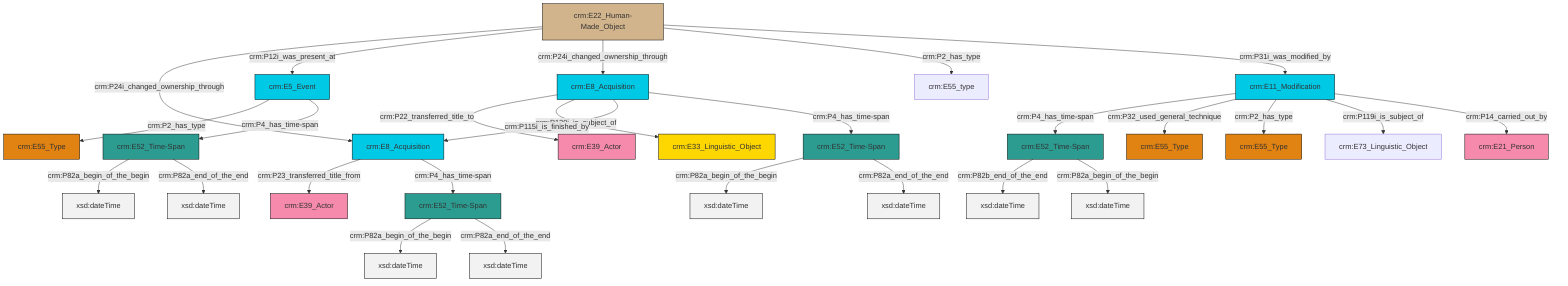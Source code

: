 graph TD
classDef Literal fill:#f2f2f2,stroke:#000000;
classDef CRM_Entity fill:#FFFFFF,stroke:#000000;
classDef Temporal_Entity fill:#00C9E6, stroke:#000000;
classDef Type fill:#E18312, stroke:#000000;
classDef Time-Span fill:#2C9C91, stroke:#000000;
classDef Appellation fill:#FFEB7F, stroke:#000000;
classDef Place fill:#008836, stroke:#000000;
classDef Persistent_Item fill:#B266B2, stroke:#000000;
classDef Conceptual_Object fill:#FFD700, stroke:#000000;
classDef Physical_Thing fill:#D2B48C, stroke:#000000;
classDef Actor fill:#f58aad, stroke:#000000;
classDef PC_Classes fill:#4ce600, stroke:#000000;
classDef Multi fill:#cccccc,stroke:#000000;

0["crm:E5_Event"]:::Temporal_Entity -->|crm:P2_has_type| 1["crm:E55_Type"]:::Type
2["crm:E52_Time-Span"]:::Time-Span -->|crm:P82a_begin_of_the_begin| 3[xsd:dateTime]:::Literal
2["crm:E52_Time-Span"]:::Time-Span -->|crm:P82a_end_of_the_end| 4[xsd:dateTime]:::Literal
6["crm:E8_Acquisition"]:::Temporal_Entity -->|crm:P22_transferred_title_to| 7["crm:E39_Actor"]:::Actor
8["crm:E52_Time-Span"]:::Time-Span -->|crm:P82b_end_of_the_end| 9[xsd:dateTime]:::Literal
10["crm:E22_Human-Made_Object"]:::Physical_Thing -->|crm:P24i_changed_ownership_through| 11["crm:E8_Acquisition"]:::Temporal_Entity
10["crm:E22_Human-Made_Object"]:::Physical_Thing -->|crm:P12i_was_present_at| 0["crm:E5_Event"]:::Temporal_Entity
12["crm:E52_Time-Span"]:::Time-Span -->|crm:P82a_begin_of_the_begin| 13[xsd:dateTime]:::Literal
12["crm:E52_Time-Span"]:::Time-Span -->|crm:P82a_end_of_the_end| 14[xsd:dateTime]:::Literal
15["crm:E52_Time-Span"]:::Time-Span -->|crm:P82a_begin_of_the_begin| 16[xsd:dateTime]:::Literal
15["crm:E52_Time-Span"]:::Time-Span -->|crm:P82a_end_of_the_end| 17[xsd:dateTime]:::Literal
22["crm:E11_Modification"]:::Temporal_Entity -->|crm:P4_has_time-span| 8["crm:E52_Time-Span"]:::Time-Span
22["crm:E11_Modification"]:::Temporal_Entity -->|crm:P32_used_general_technique| 23["crm:E55_Type"]:::Type
22["crm:E11_Modification"]:::Temporal_Entity -->|crm:P2_has_type| 24["crm:E55_Type"]:::Type
6["crm:E8_Acquisition"]:::Temporal_Entity -->|crm:P129i_is_subject_of| 25["crm:E33_Linguistic_Object"]:::Conceptual_Object
10["crm:E22_Human-Made_Object"]:::Physical_Thing -->|crm:P24i_changed_ownership_through| 6["crm:E8_Acquisition"]:::Temporal_Entity
22["crm:E11_Modification"]:::Temporal_Entity -->|crm:P119i_is_subject_of| 27["crm:E73_Linguistic_Object"]:::Default
11["crm:E8_Acquisition"]:::Temporal_Entity -->|crm:P23_transferred_title_from| 20["crm:E39_Actor"]:::Actor
10["crm:E22_Human-Made_Object"]:::Physical_Thing -->|crm:P2_has_type| 33["crm:E55_type"]:::Default
6["crm:E8_Acquisition"]:::Temporal_Entity -->|crm:P115i_is_finished_by| 11["crm:E8_Acquisition"]:::Temporal_Entity
11["crm:E8_Acquisition"]:::Temporal_Entity -->|crm:P4_has_time-span| 15["crm:E52_Time-Span"]:::Time-Span
10["crm:E22_Human-Made_Object"]:::Physical_Thing -->|crm:P31i_was_modified_by| 22["crm:E11_Modification"]:::Temporal_Entity
22["crm:E11_Modification"]:::Temporal_Entity -->|crm:P14_carried_out_by| 30["crm:E21_Person"]:::Actor
6["crm:E8_Acquisition"]:::Temporal_Entity -->|crm:P4_has_time-span| 12["crm:E52_Time-Span"]:::Time-Span
8["crm:E52_Time-Span"]:::Time-Span -->|crm:P82a_begin_of_the_begin| 41[xsd:dateTime]:::Literal
0["crm:E5_Event"]:::Temporal_Entity -->|crm:P4_has_time-span| 2["crm:E52_Time-Span"]:::Time-Span